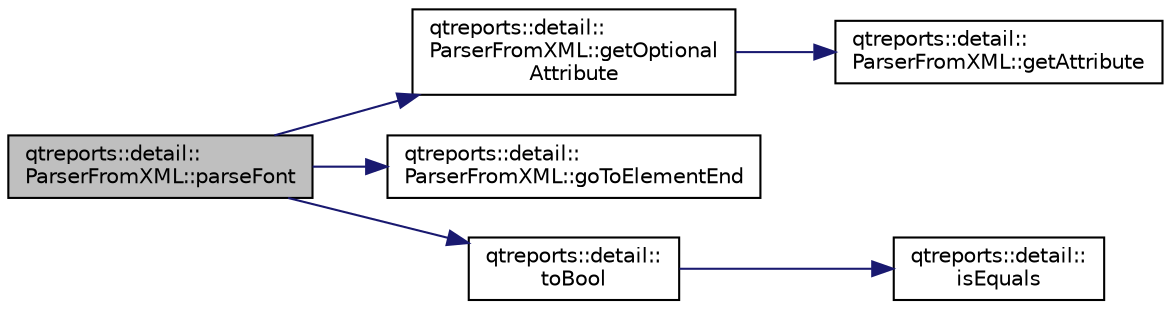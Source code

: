 digraph "qtreports::detail::ParserFromXML::parseFont"
{
 // INTERACTIVE_SVG=YES
  bgcolor="transparent";
  edge [fontname="Helvetica",fontsize="10",labelfontname="Helvetica",labelfontsize="10"];
  node [fontname="Helvetica",fontsize="10",shape=record];
  rankdir="LR";
  Node1 [label="qtreports::detail::\lParserFromXML::parseFont",height=0.2,width=0.4,color="black", fillcolor="grey75", style="filled", fontcolor="black"];
  Node1 -> Node2 [color="midnightblue",fontsize="10",style="solid",fontname="Helvetica"];
  Node2 [label="qtreports::detail::\lParserFromXML::getOptional\lAttribute",height=0.2,width=0.4,color="black",URL="$classqtreports_1_1detail_1_1_parser_from_x_m_l.html#a478329a44761310039078ee6871a355d",tooltip="Вызывает функцию getAttribute с переданными параметрами и с параметром option - \"опциональный аттрибу..."];
  Node2 -> Node3 [color="midnightblue",fontsize="10",style="solid",fontname="Helvetica"];
  Node3 [label="qtreports::detail::\lParserFromXML::getAttribute",height=0.2,width=0.4,color="black",URL="$classqtreports_1_1detail_1_1_parser_from_x_m_l.html#ad0cab06b62d590495eaa6a16465ed2b4",tooltip="Записывает в data значение аттрибута с именем name текущего тэга "];
  Node1 -> Node4 [color="midnightblue",fontsize="10",style="solid",fontname="Helvetica"];
  Node4 [label="qtreports::detail::\lParserFromXML::goToElementEnd",height=0.2,width=0.4,color="black",URL="$classqtreports_1_1detail_1_1_parser_from_x_m_l.html#ace9dca09d283384d721c2a985991c9bf",tooltip="Устанавлиает курсор reader(а) к к началу следующего тэга или к концу документа "];
  Node1 -> Node5 [color="midnightblue",fontsize="10",style="solid",fontname="Helvetica"];
  Node5 [label="qtreports::detail::\ltoBool",height=0.2,width=0.4,color="black",URL="$namespaceqtreports_1_1detail.html#af0dcf7d492b98dd5908ab3b40edeef55"];
  Node5 -> Node6 [color="midnightblue",fontsize="10",style="solid",fontname="Helvetica"];
  Node6 [label="qtreports::detail::\lisEquals",height=0.2,width=0.4,color="black",URL="$namespaceqtreports_1_1detail.html#a3ce46912811f49a63ad2d9b6a5d310d3"];
}
